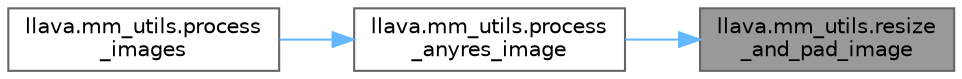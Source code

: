 digraph "llava.mm_utils.resize_and_pad_image"
{
 // LATEX_PDF_SIZE
  bgcolor="transparent";
  edge [fontname=Helvetica,fontsize=10,labelfontname=Helvetica,labelfontsize=10];
  node [fontname=Helvetica,fontsize=10,shape=box,height=0.2,width=0.4];
  rankdir="RL";
  Node1 [id="Node000001",label="llava.mm_utils.resize\l_and_pad_image",height=0.2,width=0.4,color="gray40", fillcolor="grey60", style="filled", fontcolor="black",tooltip=" "];
  Node1 -> Node2 [id="edge3_Node000001_Node000002",dir="back",color="steelblue1",style="solid",tooltip=" "];
  Node2 [id="Node000002",label="llava.mm_utils.process\l_anyres_image",height=0.2,width=0.4,color="grey40", fillcolor="white", style="filled",URL="$namespacellava_1_1mm__utils.html#adbf2269511a2260e914ea2b43935166a",tooltip=" "];
  Node2 -> Node3 [id="edge4_Node000002_Node000003",dir="back",color="steelblue1",style="solid",tooltip=" "];
  Node3 [id="Node000003",label="llava.mm_utils.process\l_images",height=0.2,width=0.4,color="grey40", fillcolor="white", style="filled",URL="$namespacellava_1_1mm__utils.html#aa18f4829bc6b5580349eff790660999c",tooltip=" "];
}
